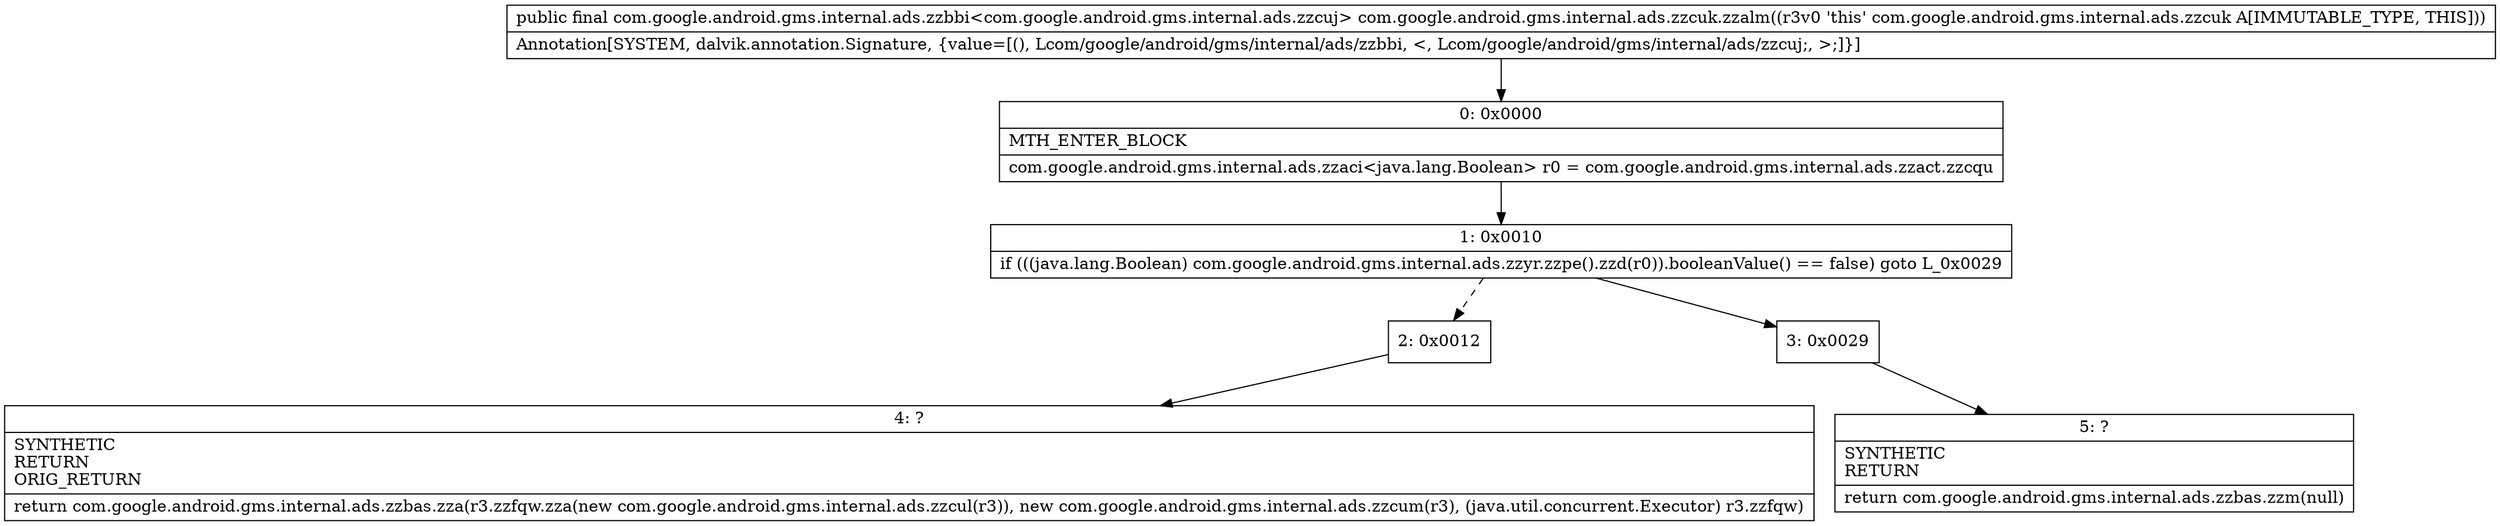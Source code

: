 digraph "CFG forcom.google.android.gms.internal.ads.zzcuk.zzalm()Lcom\/google\/android\/gms\/internal\/ads\/zzbbi;" {
Node_0 [shape=record,label="{0\:\ 0x0000|MTH_ENTER_BLOCK\l|com.google.android.gms.internal.ads.zzaci\<java.lang.Boolean\> r0 = com.google.android.gms.internal.ads.zzact.zzcqu\l}"];
Node_1 [shape=record,label="{1\:\ 0x0010|if (((java.lang.Boolean) com.google.android.gms.internal.ads.zzyr.zzpe().zzd(r0)).booleanValue() == false) goto L_0x0029\l}"];
Node_2 [shape=record,label="{2\:\ 0x0012}"];
Node_3 [shape=record,label="{3\:\ 0x0029}"];
Node_4 [shape=record,label="{4\:\ ?|SYNTHETIC\lRETURN\lORIG_RETURN\l|return com.google.android.gms.internal.ads.zzbas.zza(r3.zzfqw.zza(new com.google.android.gms.internal.ads.zzcul(r3)), new com.google.android.gms.internal.ads.zzcum(r3), (java.util.concurrent.Executor) r3.zzfqw)\l}"];
Node_5 [shape=record,label="{5\:\ ?|SYNTHETIC\lRETURN\l|return com.google.android.gms.internal.ads.zzbas.zzm(null)\l}"];
MethodNode[shape=record,label="{public final com.google.android.gms.internal.ads.zzbbi\<com.google.android.gms.internal.ads.zzcuj\> com.google.android.gms.internal.ads.zzcuk.zzalm((r3v0 'this' com.google.android.gms.internal.ads.zzcuk A[IMMUTABLE_TYPE, THIS]))  | Annotation[SYSTEM, dalvik.annotation.Signature, \{value=[(), Lcom\/google\/android\/gms\/internal\/ads\/zzbbi, \<, Lcom\/google\/android\/gms\/internal\/ads\/zzcuj;, \>;]\}]\l}"];
MethodNode -> Node_0;
Node_0 -> Node_1;
Node_1 -> Node_2[style=dashed];
Node_1 -> Node_3;
Node_2 -> Node_4;
Node_3 -> Node_5;
}


